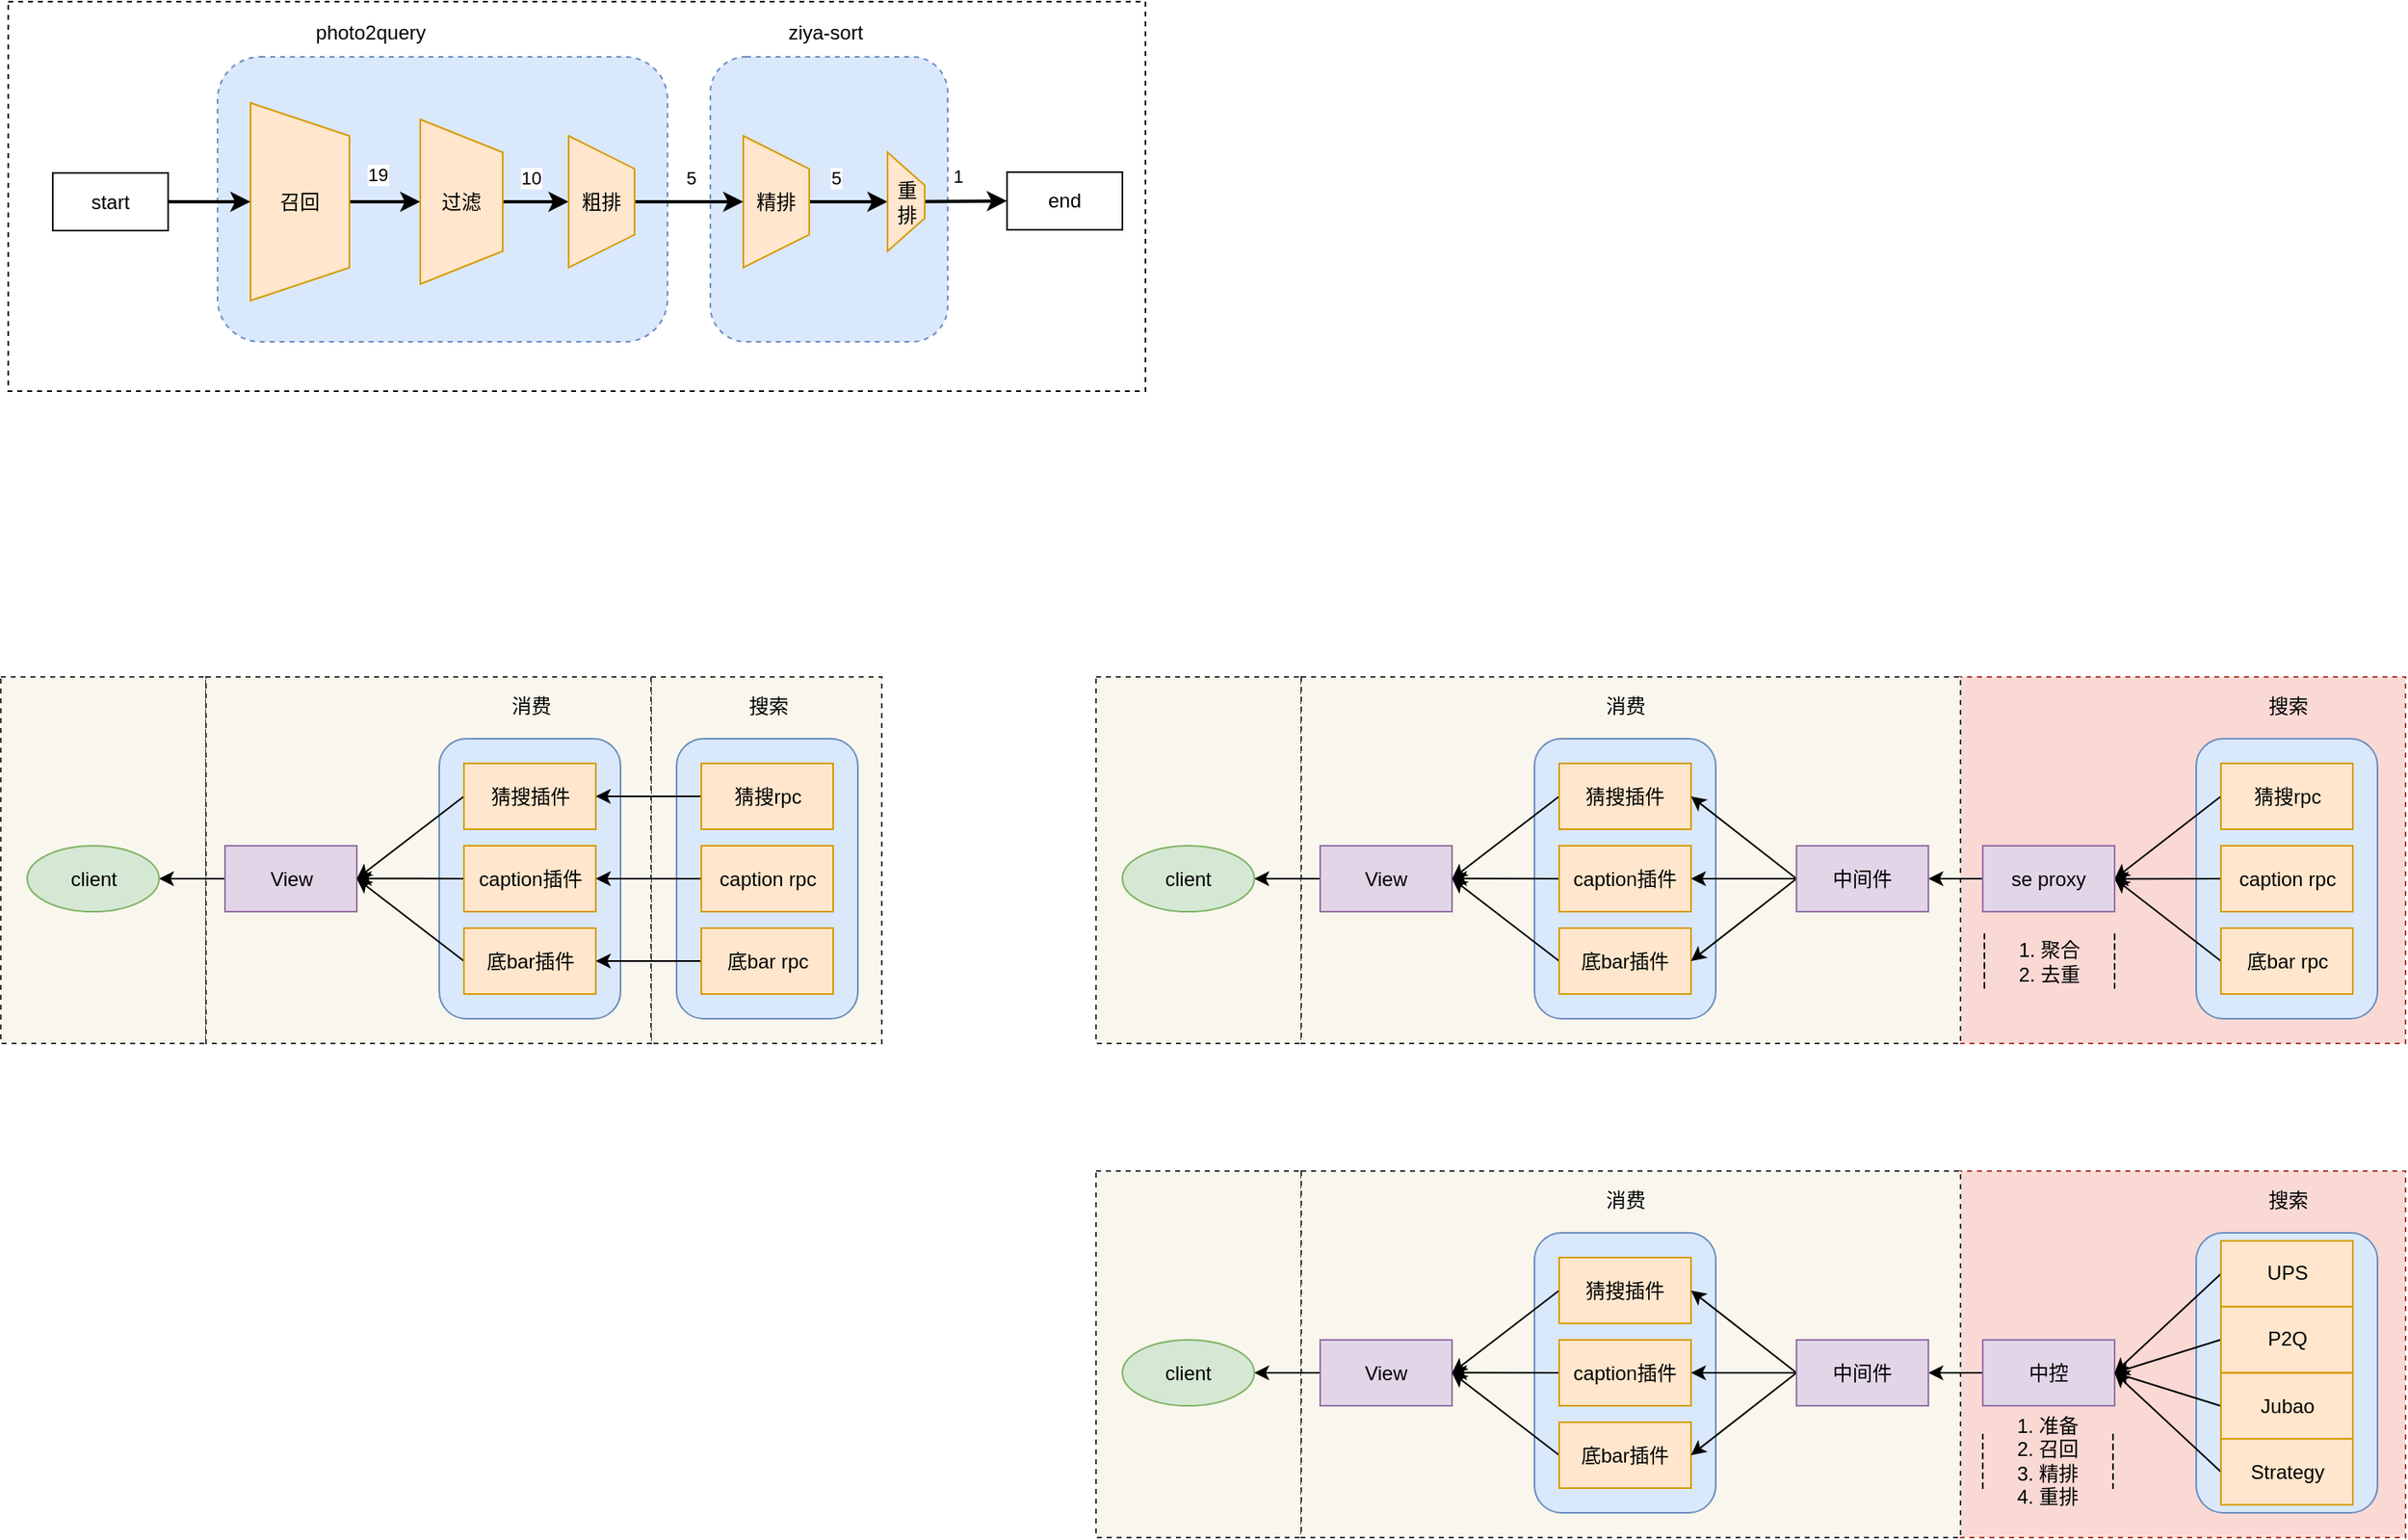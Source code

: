 <mxfile>
    <diagram id="Ah_k45tIWsF4jm5sD-Z9" name="第 1 页">
        <mxGraphModel dx="1258" dy="857" grid="0" gridSize="10" guides="1" tooltips="1" connect="1" arrows="1" fold="1" page="0" pageScale="1" pageWidth="827" pageHeight="1169" background="none" math="0" shadow="0">
            <root>
                <mxCell id="0"/>
                <mxCell id="1" parent="0"/>
                <mxCell id="138" value="" style="rounded=0;whiteSpace=wrap;html=1;dashed=1;fillColor=#f9f7ed;strokeColor=#36393d;" vertex="1" parent="1">
                    <mxGeometry x="35.5" y="550" width="124.5" height="222.5" as="geometry"/>
                </mxCell>
                <mxCell id="137" value="" style="rounded=0;whiteSpace=wrap;html=1;dashed=1;fillColor=#f9f7ed;strokeColor=#36393d;" vertex="1" parent="1">
                    <mxGeometry x="700" y="850" width="124.5" height="222.5" as="geometry"/>
                </mxCell>
                <mxCell id="136" value="" style="rounded=0;whiteSpace=wrap;html=1;dashed=1;fillColor=#f9f7ed;strokeColor=#36393d;" vertex="1" parent="1">
                    <mxGeometry x="700" y="550" width="124.5" height="222.5" as="geometry"/>
                </mxCell>
                <mxCell id="104" value="" style="rounded=0;whiteSpace=wrap;html=1;dashed=1;fillColor=#fad9d5;strokeColor=#ae4132;" vertex="1" parent="1">
                    <mxGeometry x="1222.5" y="550" width="272" height="222.5" as="geometry"/>
                </mxCell>
                <mxCell id="103" value="" style="rounded=0;whiteSpace=wrap;html=1;dashed=1;fillColor=#f9f7ed;strokeColor=#36393d;" vertex="1" parent="1">
                    <mxGeometry x="430" y="550" width="140" height="222.5" as="geometry"/>
                </mxCell>
                <mxCell id="73" value="" style="rounded=0;whiteSpace=wrap;html=1;dashed=1;fillColor=#f9f7ed;strokeColor=#36393d;" vertex="1" parent="1">
                    <mxGeometry x="160" y="550" width="270" height="222.5" as="geometry"/>
                </mxCell>
                <mxCell id="58" value="" style="rounded=1;whiteSpace=wrap;html=1;fillColor=#dae8fc;strokeColor=#6c8ebf;" vertex="1" parent="1">
                    <mxGeometry x="301.5" y="587.5" width="110" height="170" as="geometry"/>
                </mxCell>
                <mxCell id="43" value="" style="rounded=0;whiteSpace=wrap;html=1;dashed=1;" parent="1" vertex="1">
                    <mxGeometry x="40" y="140" width="690" height="236.5" as="geometry"/>
                </mxCell>
                <mxCell id="39" value="&lt;div style=&quot;&quot;&gt;&lt;/div&gt;" style="rounded=1;whiteSpace=wrap;html=1;dashed=1;align=left;fillColor=#dae8fc;strokeColor=#6c8ebf;" parent="1" vertex="1">
                    <mxGeometry x="466" y="173.5" width="144" height="173" as="geometry"/>
                </mxCell>
                <mxCell id="38" value="&lt;div style=&quot;&quot;&gt;&lt;/div&gt;" style="rounded=1;whiteSpace=wrap;html=1;dashed=1;align=left;fillColor=#dae8fc;strokeColor=#6c8ebf;" parent="1" vertex="1">
                    <mxGeometry x="167" y="173.5" width="273" height="173" as="geometry"/>
                </mxCell>
                <mxCell id="2" style="edgeStyle=none;html=1;exitX=0.5;exitY=0;exitDx=0;exitDy=0;strokeWidth=2;fontStyle=0" parent="1" source="4" target="7" edge="1">
                    <mxGeometry relative="1" as="geometry"/>
                </mxCell>
                <mxCell id="3" value="19" style="edgeLabel;html=1;align=center;verticalAlign=middle;resizable=0;points=[];" parent="2" vertex="1" connectable="0">
                    <mxGeometry x="-0.12" y="2" relative="1" as="geometry">
                        <mxPoint x="-2" y="-15" as="offset"/>
                    </mxGeometry>
                </mxCell>
                <mxCell id="4" value="召回" style="shape=trapezoid;perimeter=trapezoidPerimeter;whiteSpace=wrap;html=1;fixedSize=1;direction=south;fillColor=#ffe6cc;strokeColor=#d79b00;" parent="1" vertex="1">
                    <mxGeometry x="187" y="201.5" width="60" height="120" as="geometry"/>
                </mxCell>
                <mxCell id="46" style="edgeStyle=none;html=1;exitX=0.5;exitY=0;exitDx=0;exitDy=0;entryX=0.5;entryY=1;entryDx=0;entryDy=0;strokeWidth=2;fontStyle=0" parent="1" source="7" target="44" edge="1">
                    <mxGeometry relative="1" as="geometry"/>
                </mxCell>
                <mxCell id="48" value="10" style="edgeLabel;html=1;align=center;verticalAlign=middle;resizable=0;points=[];" parent="46" vertex="1" connectable="0">
                    <mxGeometry x="-0.143" relative="1" as="geometry">
                        <mxPoint y="-15" as="offset"/>
                    </mxGeometry>
                </mxCell>
                <mxCell id="7" value="&lt;span style=&quot;font-weight: normal;&quot;&gt;过滤&lt;/span&gt;" style="shape=trapezoid;perimeter=trapezoidPerimeter;whiteSpace=wrap;html=1;fixedSize=1;direction=south;fillColor=#ffe6cc;strokeColor=#d79b00;fontStyle=1" parent="1" vertex="1">
                    <mxGeometry x="290" y="211.5" width="50" height="100" as="geometry"/>
                </mxCell>
                <mxCell id="8" value="" style="edgeStyle=none;html=1;strokeWidth=2;fontStyle=0" parent="1" source="10" target="13" edge="1">
                    <mxGeometry relative="1" as="geometry"/>
                </mxCell>
                <mxCell id="9" value="5" style="edgeLabel;html=1;align=center;verticalAlign=middle;resizable=0;points=[];" parent="8" vertex="1" connectable="0">
                    <mxGeometry x="-0.284" y="3" relative="1" as="geometry">
                        <mxPoint x="-1" y="-12" as="offset"/>
                    </mxGeometry>
                </mxCell>
                <mxCell id="10" value="精排" style="shape=trapezoid;perimeter=trapezoidPerimeter;whiteSpace=wrap;html=1;fixedSize=1;direction=south;fillColor=#ffe6cc;strokeColor=#d79b00;" parent="1" vertex="1">
                    <mxGeometry x="486" y="221.5" width="40" height="80" as="geometry"/>
                </mxCell>
                <mxCell id="11" value="" style="edgeStyle=none;html=1;entryX=0;entryY=0.5;entryDx=0;entryDy=0;strokeWidth=2;fontStyle=0" parent="1" source="13" target="28" edge="1">
                    <mxGeometry relative="1" as="geometry">
                        <mxPoint x="646" y="261.5" as="targetPoint"/>
                    </mxGeometry>
                </mxCell>
                <mxCell id="12" value="1" style="edgeLabel;html=1;align=center;verticalAlign=middle;resizable=0;points=[];" parent="11" vertex="1" connectable="0">
                    <mxGeometry x="0.36" relative="1" as="geometry">
                        <mxPoint x="-14" y="-15" as="offset"/>
                    </mxGeometry>
                </mxCell>
                <mxCell id="13" value="重排" style="shape=trapezoid;perimeter=trapezoidPerimeter;whiteSpace=wrap;html=1;fixedSize=1;direction=south;aspect=fixed;fillColor=#ffe6cc;strokeColor=#d79b00;" parent="1" vertex="1">
                    <mxGeometry x="573.5" y="231.5" width="22.5" height="60" as="geometry"/>
                </mxCell>
                <mxCell id="15" style="edgeStyle=none;html=1;exitX=1;exitY=0.5;exitDx=0;exitDy=0;entryX=0.5;entryY=1;entryDx=0;entryDy=0;strokeWidth=2;fontStyle=0" parent="1" source="14" target="4" edge="1">
                    <mxGeometry relative="1" as="geometry"/>
                </mxCell>
                <mxCell id="14" value="start" style="rounded=0;whiteSpace=wrap;html=1;" parent="1" vertex="1">
                    <mxGeometry x="67" y="244" width="70" height="35" as="geometry"/>
                </mxCell>
                <mxCell id="28" value="end" style="rounded=0;whiteSpace=wrap;html=1;" parent="1" vertex="1">
                    <mxGeometry x="646" y="243.5" width="70" height="35" as="geometry"/>
                </mxCell>
                <mxCell id="41" value="photo2query" style="text;html=1;strokeColor=none;fillColor=none;align=center;verticalAlign=middle;whiteSpace=wrap;rounded=0;dashed=1;" parent="1" vertex="1">
                    <mxGeometry x="230" y="143.5" width="60" height="30" as="geometry"/>
                </mxCell>
                <mxCell id="42" value="ziya-sort" style="text;html=1;strokeColor=none;fillColor=none;align=center;verticalAlign=middle;whiteSpace=wrap;rounded=0;dashed=1;" parent="1" vertex="1">
                    <mxGeometry x="506" y="143.5" width="60" height="30" as="geometry"/>
                </mxCell>
                <mxCell id="45" style="edgeStyle=none;html=1;exitX=0.5;exitY=0;exitDx=0;exitDy=0;entryX=0.5;entryY=1;entryDx=0;entryDy=0;strokeWidth=2;fontStyle=0" parent="1" source="44" target="10" edge="1">
                    <mxGeometry relative="1" as="geometry"/>
                </mxCell>
                <mxCell id="47" value="5" style="edgeLabel;html=1;align=center;verticalAlign=middle;resizable=0;points=[];" parent="45" vertex="1" connectable="0">
                    <mxGeometry x="-0.043" y="4" relative="1" as="geometry">
                        <mxPoint x="2" y="-11" as="offset"/>
                    </mxGeometry>
                </mxCell>
                <mxCell id="44" value="粗排" style="shape=trapezoid;perimeter=trapezoidPerimeter;whiteSpace=wrap;html=1;fixedSize=1;direction=south;fillColor=#ffe6cc;strokeColor=#d79b00;" parent="1" vertex="1">
                    <mxGeometry x="380" y="221.5" width="40" height="80" as="geometry"/>
                </mxCell>
                <mxCell id="63" style="edgeStyle=none;html=1;exitX=0;exitY=0.5;exitDx=0;exitDy=0;fontStyle=0" edge="1" parent="1" source="51" target="62">
                    <mxGeometry relative="1" as="geometry"/>
                </mxCell>
                <mxCell id="51" value="View" style="rounded=0;whiteSpace=wrap;html=1;fillColor=#e1d5e7;strokeColor=#9673a6;" vertex="1" parent="1">
                    <mxGeometry x="171.5" y="652.5" width="80" height="40" as="geometry"/>
                </mxCell>
                <mxCell id="59" style="edgeStyle=none;html=1;exitX=0;exitY=0.5;exitDx=0;exitDy=0;entryX=1;entryY=0.5;entryDx=0;entryDy=0;fontStyle=0" edge="1" parent="1" source="53" target="51">
                    <mxGeometry relative="1" as="geometry"/>
                </mxCell>
                <mxCell id="53" value="猜搜插件" style="rounded=0;whiteSpace=wrap;html=1;fillColor=#ffe6cc;strokeColor=#d79b00;" vertex="1" parent="1">
                    <mxGeometry x="316.5" y="602.5" width="80" height="40" as="geometry"/>
                </mxCell>
                <mxCell id="60" style="edgeStyle=none;html=1;exitX=0;exitY=0.5;exitDx=0;exitDy=0;fontStyle=0" edge="1" parent="1" source="56">
                    <mxGeometry relative="1" as="geometry">
                        <mxPoint x="251.5" y="672.333" as="targetPoint"/>
                    </mxGeometry>
                </mxCell>
                <mxCell id="56" value="caption插件" style="rounded=0;whiteSpace=wrap;html=1;fillColor=#ffe6cc;strokeColor=#d79b00;" vertex="1" parent="1">
                    <mxGeometry x="316.5" y="652.5" width="80" height="40" as="geometry"/>
                </mxCell>
                <mxCell id="61" style="edgeStyle=none;html=1;exitX=0;exitY=0.5;exitDx=0;exitDy=0;fontStyle=0" edge="1" parent="1" source="57">
                    <mxGeometry relative="1" as="geometry">
                        <mxPoint x="251.5" y="672.5" as="targetPoint"/>
                    </mxGeometry>
                </mxCell>
                <mxCell id="57" value="底bar插件" style="rounded=0;whiteSpace=wrap;html=1;fillColor=#ffe6cc;strokeColor=#d79b00;" vertex="1" parent="1">
                    <mxGeometry x="316.5" y="702.5" width="80" height="40" as="geometry"/>
                </mxCell>
                <mxCell id="62" value="client" style="ellipse;whiteSpace=wrap;html=1;fillColor=#d5e8d4;strokeColor=#82b366;" vertex="1" parent="1">
                    <mxGeometry x="51.5" y="652.5" width="80" height="40" as="geometry"/>
                </mxCell>
                <mxCell id="64" value="" style="rounded=1;whiteSpace=wrap;html=1;fillColor=#dae8fc;strokeColor=#6c8ebf;" vertex="1" parent="1">
                    <mxGeometry x="445.5" y="587.5" width="110" height="170" as="geometry"/>
                </mxCell>
                <mxCell id="68" style="edgeStyle=none;html=1;exitX=0;exitY=0.5;exitDx=0;exitDy=0;fontStyle=0" edge="1" parent="1" source="65" target="53">
                    <mxGeometry relative="1" as="geometry"/>
                </mxCell>
                <mxCell id="65" value="猜搜rpc" style="rounded=0;whiteSpace=wrap;html=1;fillColor=#ffe6cc;strokeColor=#d79b00;" vertex="1" parent="1">
                    <mxGeometry x="460.5" y="602.5" width="80" height="40" as="geometry"/>
                </mxCell>
                <mxCell id="69" style="edgeStyle=none;html=1;exitX=0;exitY=0.5;exitDx=0;exitDy=0;fontStyle=0" edge="1" parent="1" source="66" target="56">
                    <mxGeometry relative="1" as="geometry"/>
                </mxCell>
                <mxCell id="66" value="caption rpc" style="rounded=0;whiteSpace=wrap;html=1;fillColor=#ffe6cc;strokeColor=#d79b00;" vertex="1" parent="1">
                    <mxGeometry x="460.5" y="652.5" width="80" height="40" as="geometry"/>
                </mxCell>
                <mxCell id="70" style="edgeStyle=none;html=1;exitX=0;exitY=0.5;exitDx=0;exitDy=0;fontStyle=0" edge="1" parent="1" source="67" target="57">
                    <mxGeometry relative="1" as="geometry"/>
                </mxCell>
                <mxCell id="67" value="底bar rpc" style="rounded=0;whiteSpace=wrap;html=1;fillColor=#ffe6cc;strokeColor=#d79b00;" vertex="1" parent="1">
                    <mxGeometry x="460.5" y="702.5" width="80" height="40" as="geometry"/>
                </mxCell>
                <mxCell id="71" value="消费" style="text;html=1;align=center;verticalAlign=middle;resizable=0;points=[];autosize=1;strokeColor=none;fillColor=none;" vertex="1" parent="1">
                    <mxGeometry x="331.5" y="552.5" width="50" height="30" as="geometry"/>
                </mxCell>
                <mxCell id="72" value="搜索" style="text;html=1;align=center;verticalAlign=middle;resizable=0;points=[];autosize=1;strokeColor=none;fillColor=none;" vertex="1" parent="1">
                    <mxGeometry x="475.5" y="552.5" width="50" height="30" as="geometry"/>
                </mxCell>
                <mxCell id="74" value="" style="rounded=0;whiteSpace=wrap;html=1;dashed=1;fillColor=#f9f7ed;strokeColor=#36393d;" vertex="1" parent="1">
                    <mxGeometry x="824.5" y="550" width="400" height="222.5" as="geometry"/>
                </mxCell>
                <mxCell id="75" value="" style="rounded=1;whiteSpace=wrap;html=1;fillColor=#dae8fc;strokeColor=#6c8ebf;" vertex="1" parent="1">
                    <mxGeometry x="966" y="587.5" width="110" height="170" as="geometry"/>
                </mxCell>
                <mxCell id="76" style="edgeStyle=none;html=1;exitX=0;exitY=0.5;exitDx=0;exitDy=0;fontStyle=0" edge="1" parent="1" source="77" target="84">
                    <mxGeometry relative="1" as="geometry"/>
                </mxCell>
                <mxCell id="77" value="View" style="rounded=0;whiteSpace=wrap;html=1;fillColor=#e1d5e7;strokeColor=#9673a6;" vertex="1" parent="1">
                    <mxGeometry x="836" y="652.5" width="80" height="40" as="geometry"/>
                </mxCell>
                <mxCell id="78" style="edgeStyle=none;html=1;exitX=0;exitY=0.5;exitDx=0;exitDy=0;entryX=1;entryY=0.5;entryDx=0;entryDy=0;fontStyle=0" edge="1" parent="1" source="79" target="77">
                    <mxGeometry relative="1" as="geometry"/>
                </mxCell>
                <mxCell id="79" value="猜搜插件" style="rounded=0;whiteSpace=wrap;html=1;fillColor=#ffe6cc;strokeColor=#d79b00;" vertex="1" parent="1">
                    <mxGeometry x="981" y="602.5" width="80" height="40" as="geometry"/>
                </mxCell>
                <mxCell id="80" style="edgeStyle=none;html=1;exitX=0;exitY=0.5;exitDx=0;exitDy=0;fontStyle=0" edge="1" parent="1" source="81">
                    <mxGeometry relative="1" as="geometry">
                        <mxPoint x="916" y="672.333" as="targetPoint"/>
                    </mxGeometry>
                </mxCell>
                <mxCell id="81" value="caption插件" style="rounded=0;whiteSpace=wrap;html=1;fillColor=#ffe6cc;strokeColor=#d79b00;" vertex="1" parent="1">
                    <mxGeometry x="981" y="652.5" width="80" height="40" as="geometry"/>
                </mxCell>
                <mxCell id="82" style="edgeStyle=none;html=1;exitX=0;exitY=0.5;exitDx=0;exitDy=0;fontStyle=0" edge="1" parent="1" source="83">
                    <mxGeometry relative="1" as="geometry">
                        <mxPoint x="916" y="672.5" as="targetPoint"/>
                    </mxGeometry>
                </mxCell>
                <mxCell id="83" value="底bar插件" style="rounded=0;whiteSpace=wrap;html=1;fillColor=#ffe6cc;strokeColor=#d79b00;" vertex="1" parent="1">
                    <mxGeometry x="981" y="702.5" width="80" height="40" as="geometry"/>
                </mxCell>
                <mxCell id="84" value="client" style="ellipse;whiteSpace=wrap;html=1;fillColor=#d5e8d4;strokeColor=#82b366;" vertex="1" parent="1">
                    <mxGeometry x="716" y="652.5" width="80" height="40" as="geometry"/>
                </mxCell>
                <mxCell id="85" value="" style="rounded=1;whiteSpace=wrap;html=1;fillColor=#dae8fc;strokeColor=#6c8ebf;" vertex="1" parent="1">
                    <mxGeometry x="1367.5" y="587.5" width="110" height="170" as="geometry"/>
                </mxCell>
                <mxCell id="95" style="edgeStyle=none;html=1;exitX=0;exitY=0.5;exitDx=0;exitDy=0;entryX=1;entryY=0.5;entryDx=0;entryDy=0;" edge="1" parent="1" source="87" target="94">
                    <mxGeometry relative="1" as="geometry"/>
                </mxCell>
                <mxCell id="87" value="猜搜rpc" style="rounded=0;whiteSpace=wrap;html=1;fillColor=#ffe6cc;strokeColor=#d79b00;" vertex="1" parent="1">
                    <mxGeometry x="1382.5" y="602.5" width="80" height="40" as="geometry"/>
                </mxCell>
                <mxCell id="96" style="edgeStyle=none;html=1;exitX=0;exitY=0.5;exitDx=0;exitDy=0;" edge="1" parent="1" source="89">
                    <mxGeometry relative="1" as="geometry">
                        <mxPoint x="1317.5" y="672.667" as="targetPoint"/>
                    </mxGeometry>
                </mxCell>
                <mxCell id="89" value="caption rpc" style="rounded=0;whiteSpace=wrap;html=1;fillColor=#ffe6cc;strokeColor=#d79b00;" vertex="1" parent="1">
                    <mxGeometry x="1382.5" y="652.5" width="80" height="40" as="geometry"/>
                </mxCell>
                <mxCell id="97" style="edgeStyle=none;html=1;exitX=0;exitY=0.5;exitDx=0;exitDy=0;entryX=1;entryY=0.5;entryDx=0;entryDy=0;" edge="1" parent="1" source="91" target="94">
                    <mxGeometry relative="1" as="geometry">
                        <mxPoint x="1327.5" y="690" as="targetPoint"/>
                    </mxGeometry>
                </mxCell>
                <mxCell id="91" value="底bar rpc" style="rounded=0;whiteSpace=wrap;html=1;fillColor=#ffe6cc;strokeColor=#d79b00;" vertex="1" parent="1">
                    <mxGeometry x="1382.5" y="702.5" width="80" height="40" as="geometry"/>
                </mxCell>
                <mxCell id="92" value="消费" style="text;html=1;align=center;verticalAlign=middle;resizable=0;points=[];autosize=1;strokeColor=none;fillColor=none;" vertex="1" parent="1">
                    <mxGeometry x="996" y="552.5" width="50" height="30" as="geometry"/>
                </mxCell>
                <mxCell id="93" value="搜索" style="text;html=1;align=center;verticalAlign=middle;resizable=0;points=[];autosize=1;strokeColor=none;fillColor=none;" vertex="1" parent="1">
                    <mxGeometry x="1397.5" y="552.5" width="50" height="30" as="geometry"/>
                </mxCell>
                <mxCell id="102" style="edgeStyle=none;html=1;exitX=0;exitY=0.5;exitDx=0;exitDy=0;" edge="1" parent="1" source="94" target="98">
                    <mxGeometry relative="1" as="geometry"/>
                </mxCell>
                <mxCell id="94" value="se proxy" style="rounded=0;whiteSpace=wrap;html=1;fillColor=#e1d5e7;strokeColor=#9673a6;" vertex="1" parent="1">
                    <mxGeometry x="1238" y="652.5" width="80" height="40" as="geometry"/>
                </mxCell>
                <mxCell id="99" style="edgeStyle=none;html=1;exitX=0;exitY=0.5;exitDx=0;exitDy=0;entryX=1;entryY=0.5;entryDx=0;entryDy=0;" edge="1" parent="1" source="98" target="79">
                    <mxGeometry relative="1" as="geometry"/>
                </mxCell>
                <mxCell id="100" style="edgeStyle=none;html=1;exitX=0;exitY=0.5;exitDx=0;exitDy=0;" edge="1" parent="1" source="98" target="81">
                    <mxGeometry relative="1" as="geometry"/>
                </mxCell>
                <mxCell id="101" style="edgeStyle=none;html=1;exitX=0;exitY=0.5;exitDx=0;exitDy=0;entryX=1;entryY=0.5;entryDx=0;entryDy=0;" edge="1" parent="1" source="98" target="83">
                    <mxGeometry relative="1" as="geometry"/>
                </mxCell>
                <mxCell id="98" value="中间件" style="rounded=0;whiteSpace=wrap;html=1;fillColor=#e1d5e7;strokeColor=#9673a6;" vertex="1" parent="1">
                    <mxGeometry x="1125" y="652.5" width="80" height="40" as="geometry"/>
                </mxCell>
                <mxCell id="105" value="" style="rounded=0;whiteSpace=wrap;html=1;dashed=1;fillColor=#fad9d5;strokeColor=#ae4132;" vertex="1" parent="1">
                    <mxGeometry x="1222.5" y="850" width="272" height="222.5" as="geometry"/>
                </mxCell>
                <mxCell id="106" value="" style="rounded=0;whiteSpace=wrap;html=1;dashed=1;fillColor=#f9f7ed;strokeColor=#36393d;" vertex="1" parent="1">
                    <mxGeometry x="824.5" y="850" width="400" height="222.5" as="geometry"/>
                </mxCell>
                <mxCell id="107" value="" style="rounded=1;whiteSpace=wrap;html=1;fillColor=#dae8fc;strokeColor=#6c8ebf;" vertex="1" parent="1">
                    <mxGeometry x="966" y="887.5" width="110" height="170" as="geometry"/>
                </mxCell>
                <mxCell id="108" style="edgeStyle=none;html=1;exitX=0;exitY=0.5;exitDx=0;exitDy=0;fontStyle=0" edge="1" parent="1" source="109" target="116">
                    <mxGeometry relative="1" as="geometry"/>
                </mxCell>
                <mxCell id="109" value="View" style="rounded=0;whiteSpace=wrap;html=1;fillColor=#e1d5e7;strokeColor=#9673a6;" vertex="1" parent="1">
                    <mxGeometry x="836" y="952.5" width="80" height="40" as="geometry"/>
                </mxCell>
                <mxCell id="110" style="edgeStyle=none;html=1;exitX=0;exitY=0.5;exitDx=0;exitDy=0;entryX=1;entryY=0.5;entryDx=0;entryDy=0;fontStyle=0" edge="1" parent="1" source="111" target="109">
                    <mxGeometry relative="1" as="geometry"/>
                </mxCell>
                <mxCell id="111" value="猜搜插件" style="rounded=0;whiteSpace=wrap;html=1;fillColor=#ffe6cc;strokeColor=#d79b00;" vertex="1" parent="1">
                    <mxGeometry x="981" y="902.5" width="80" height="40" as="geometry"/>
                </mxCell>
                <mxCell id="112" style="edgeStyle=none;html=1;exitX=0;exitY=0.5;exitDx=0;exitDy=0;fontStyle=0" edge="1" parent="1" source="113">
                    <mxGeometry relative="1" as="geometry">
                        <mxPoint x="916" y="972.333" as="targetPoint"/>
                    </mxGeometry>
                </mxCell>
                <mxCell id="113" value="caption插件" style="rounded=0;whiteSpace=wrap;html=1;fillColor=#ffe6cc;strokeColor=#d79b00;" vertex="1" parent="1">
                    <mxGeometry x="981" y="952.5" width="80" height="40" as="geometry"/>
                </mxCell>
                <mxCell id="114" style="edgeStyle=none;html=1;exitX=0;exitY=0.5;exitDx=0;exitDy=0;fontStyle=0" edge="1" parent="1" source="115">
                    <mxGeometry relative="1" as="geometry">
                        <mxPoint x="916" y="972.5" as="targetPoint"/>
                    </mxGeometry>
                </mxCell>
                <mxCell id="115" value="底bar插件" style="rounded=0;whiteSpace=wrap;html=1;fillColor=#ffe6cc;strokeColor=#d79b00;" vertex="1" parent="1">
                    <mxGeometry x="981" y="1002.5" width="80" height="40" as="geometry"/>
                </mxCell>
                <mxCell id="116" value="client" style="ellipse;whiteSpace=wrap;html=1;fillColor=#d5e8d4;strokeColor=#82b366;" vertex="1" parent="1">
                    <mxGeometry x="716" y="952.5" width="80" height="40" as="geometry"/>
                </mxCell>
                <mxCell id="124" value="消费" style="text;html=1;align=center;verticalAlign=middle;resizable=0;points=[];autosize=1;strokeColor=none;fillColor=none;" vertex="1" parent="1">
                    <mxGeometry x="996" y="852.5" width="50" height="30" as="geometry"/>
                </mxCell>
                <mxCell id="125" value="搜索" style="text;html=1;align=center;verticalAlign=middle;resizable=0;points=[];autosize=1;strokeColor=none;fillColor=none;" vertex="1" parent="1">
                    <mxGeometry x="1397.5" y="852.5" width="50" height="30" as="geometry"/>
                </mxCell>
                <mxCell id="126" style="edgeStyle=none;html=1;exitX=0;exitY=0.5;exitDx=0;exitDy=0;" edge="1" parent="1" source="127" target="131">
                    <mxGeometry relative="1" as="geometry"/>
                </mxCell>
                <mxCell id="127" value="中控" style="rounded=0;whiteSpace=wrap;html=1;fillColor=#e1d5e7;strokeColor=#9673a6;" vertex="1" parent="1">
                    <mxGeometry x="1238" y="952.5" width="80" height="40" as="geometry"/>
                </mxCell>
                <mxCell id="128" style="edgeStyle=none;html=1;exitX=0;exitY=0.5;exitDx=0;exitDy=0;entryX=1;entryY=0.5;entryDx=0;entryDy=0;" edge="1" parent="1" source="131" target="111">
                    <mxGeometry relative="1" as="geometry"/>
                </mxCell>
                <mxCell id="129" style="edgeStyle=none;html=1;exitX=0;exitY=0.5;exitDx=0;exitDy=0;" edge="1" parent="1" source="131" target="113">
                    <mxGeometry relative="1" as="geometry"/>
                </mxCell>
                <mxCell id="130" style="edgeStyle=none;html=1;exitX=0;exitY=0.5;exitDx=0;exitDy=0;entryX=1;entryY=0.5;entryDx=0;entryDy=0;" edge="1" parent="1" source="131" target="115">
                    <mxGeometry relative="1" as="geometry"/>
                </mxCell>
                <mxCell id="131" value="中间件" style="rounded=0;whiteSpace=wrap;html=1;fillColor=#e1d5e7;strokeColor=#9673a6;" vertex="1" parent="1">
                    <mxGeometry x="1125" y="952.5" width="80" height="40" as="geometry"/>
                </mxCell>
                <mxCell id="134" value="1. 聚合&lt;br&gt;2. 去重" style="shape=partialRectangle;whiteSpace=wrap;html=1;bottom=0;top=0;fillColor=none;dashed=1;" vertex="1" parent="1">
                    <mxGeometry x="1239" y="706.25" width="79" height="32.5" as="geometry"/>
                </mxCell>
                <mxCell id="135" value="1. 准备&lt;br&gt;2. 召回&lt;br&gt;3. 精排&lt;br&gt;4. 重排" style="shape=partialRectangle;whiteSpace=wrap;html=1;bottom=0;top=0;fillColor=none;dashed=1;" vertex="1" parent="1">
                    <mxGeometry x="1238" y="1010" width="79" height="32.5" as="geometry"/>
                </mxCell>
                <mxCell id="139" value="" style="rounded=1;whiteSpace=wrap;html=1;fillColor=#dae8fc;strokeColor=#6c8ebf;" vertex="1" parent="1">
                    <mxGeometry x="1367.5" y="887.5" width="110" height="170" as="geometry"/>
                </mxCell>
                <mxCell id="144" style="edgeStyle=none;html=1;exitX=0;exitY=0.5;exitDx=0;exitDy=0;entryX=1;entryY=0.5;entryDx=0;entryDy=0;" edge="1" parent="1" source="140" target="127">
                    <mxGeometry relative="1" as="geometry"/>
                </mxCell>
                <mxCell id="140" value="UPS" style="rounded=0;whiteSpace=wrap;html=1;fillColor=#ffe6cc;strokeColor=#d79b00;" vertex="1" parent="1">
                    <mxGeometry x="1382.5" y="892.37" width="80" height="40" as="geometry"/>
                </mxCell>
                <mxCell id="146" style="edgeStyle=none;html=1;exitX=0;exitY=0.5;exitDx=0;exitDy=0;entryX=1;entryY=0.5;entryDx=0;entryDy=0;" edge="1" parent="1" source="141" target="127">
                    <mxGeometry relative="1" as="geometry"/>
                </mxCell>
                <mxCell id="141" value="P2Q" style="rounded=0;whiteSpace=wrap;html=1;fillColor=#ffe6cc;strokeColor=#d79b00;" vertex="1" parent="1">
                    <mxGeometry x="1382.5" y="932.37" width="80" height="40" as="geometry"/>
                </mxCell>
                <mxCell id="147" style="edgeStyle=none;html=1;exitX=0;exitY=0.5;exitDx=0;exitDy=0;entryX=1;entryY=0.5;entryDx=0;entryDy=0;" edge="1" parent="1" source="142" target="127">
                    <mxGeometry relative="1" as="geometry"/>
                </mxCell>
                <mxCell id="142" value="Jubao" style="rounded=0;whiteSpace=wrap;html=1;fillColor=#ffe6cc;strokeColor=#d79b00;" vertex="1" parent="1">
                    <mxGeometry x="1382.5" y="972.62" width="80" height="40" as="geometry"/>
                </mxCell>
                <mxCell id="149" style="edgeStyle=none;html=1;exitX=0;exitY=0.5;exitDx=0;exitDy=0;entryX=1;entryY=0.5;entryDx=0;entryDy=0;" edge="1" parent="1" source="148" target="127">
                    <mxGeometry relative="1" as="geometry"/>
                </mxCell>
                <mxCell id="148" value="Strategy" style="rounded=0;whiteSpace=wrap;html=1;fillColor=#ffe6cc;strokeColor=#d79b00;" vertex="1" parent="1">
                    <mxGeometry x="1382.5" y="1012.62" width="80" height="40" as="geometry"/>
                </mxCell>
            </root>
        </mxGraphModel>
    </diagram>
</mxfile>